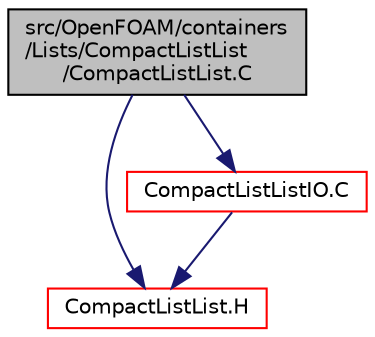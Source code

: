 digraph "src/OpenFOAM/containers/Lists/CompactListList/CompactListList.C"
{
  bgcolor="transparent";
  edge [fontname="Helvetica",fontsize="10",labelfontname="Helvetica",labelfontsize="10"];
  node [fontname="Helvetica",fontsize="10",shape=record];
  Node1 [label="src/OpenFOAM/containers\l/Lists/CompactListList\l/CompactListList.C",height=0.2,width=0.4,color="black", fillcolor="grey75", style="filled", fontcolor="black"];
  Node1 -> Node2 [color="midnightblue",fontsize="10",style="solid",fontname="Helvetica"];
  Node2 [label="CompactListList.H",height=0.2,width=0.4,color="red",URL="$a07942.html"];
  Node1 -> Node3 [color="midnightblue",fontsize="10",style="solid",fontname="Helvetica"];
  Node3 [label="CompactListListIO.C",height=0.2,width=0.4,color="red",URL="$a07944.html"];
  Node3 -> Node2 [color="midnightblue",fontsize="10",style="solid",fontname="Helvetica"];
}
